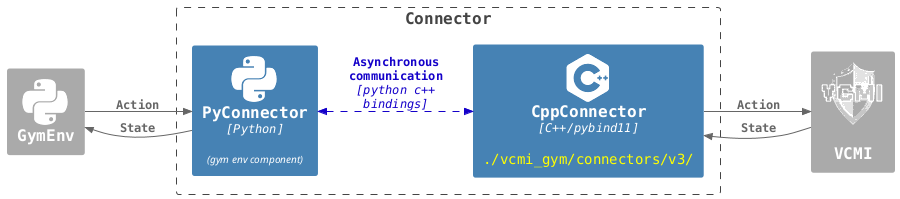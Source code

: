 @startuml "connector"

!include <C4/C4_Container>
!include <tupadr3/devicons2/cplusplus>
!include <tupadr3/devicons2/python>
!include <tupadr3/font-awesome/bar_chart>
!include <tupadr3/font-awesome/database>

skinparam DefaultFontName monospaced
<style>
note {  MaximumWidth 500 }
</style>

' Used in place of " " where line wrapping is undesired
!$nbsp = "<U+00A0>"

HIDE_STEREOTYPE()
LAYOUT_LEFT_RIGHT()
' LAYOUT_WITH_LEGEND()
SetDefaultLegendEntries("")

AddElementTag("local", $bgColor="SteelBlue", $borderColor="SteelBlue", $legendText="local component")
AddElementTag("ext", $bgColor="#aaa", $borderColor="#aaa", $legendText="external component")

AddRelTag("dashed", $lineThickness="1", $lineStyle="dashed")
AddRelTag("async", $textColor="#1400c9", $lineColor="#1400c9", $lineThickness="1", $lineStyle="dashed", $legendText="-")


''''''''''''''''''''''''''''''''''''''''''''''''''''''''''''''''''''''''''''''''
''''''''''''''''''''''''''''''''''''''''''''''''''''''''''''''''''''''''''''''''
''' FUNCTIONS
''''''''''''''''''''''''''''''''''''''''''''''''''''''''''''''''''''''''''''''''
''''''''''''''''''''''''''''''''''''''''''''''''''''''''''''''''''''''''''''''''

' Replace $search with $repl within $txt
!function $replace($txt, $search, $repl)
  !$replaced = ""
  !while %strpos($txt, $search) >= 0
    !$position = %strpos($txt, $search)
    !$replaced = $replaced + %substr($txt, 0, $position) + $repl
    !$txt = %substr($txt, $position + %strlen($search))
  !endwhile
  !return $replaced + $txt
!endfunction

' Allows to define a string in multiple lines, replacing "\n"
' with actual newlines (note: all literal newlines must be escaped)
!function $str($txt)
  !return $replace($txt, "\n", %newline())
!endfunction

!function $oneline($txt)
  !return $replace($txt, " ", $nbsp)
!endfunction

!function $loc($dir)
  !return "<color:yellow>" + $dir + "</color>"
!endfunction

!function $desc($txt)
  !return "<i><font:Arial><size:10>" + $txt + "</size></font></i>"
!endfunction

!function $desc2($txt, $dir)
  !return $desc($txt) + "\n\n" + $loc($dir)
!endfunction

''''''''''''''''''''''''''''''''''''''''''''''''''''''''''''''''''''''''''''''''
''''''''''''''''''''''''''''''''''''''''''''''''''''''''''''''''''''''''''''''''

Container(GymEnv, "GymEnv", $sprite="python", $tags="ext")
Boundary(Connector, "Connector") {
  Container(PyConnector, "PyConnector", "Python", $desc("(gym env component)"), $sprite="python", $tags="local")
  Container(CppConnector, "CppConnector", "C++/pybind11", $loc("./vcmi_gym/connectors/v3/"), $sprite="cplusplus", $tags="local")
}
Container(VCMI, "\nVCMI", $sprite="vcmi", $tags="ext")

' GymEnv <-> PyConnector : Function calls
Rel_D(GymEnv, PyConnector, "Action")
Rel_U(PyConnector, GymEnv, "State")
BiRel(PyConnector, CppConnector, "Asynchronous communication", "python c++ bindings", $tags="async")
Rel_D(CppConnector, VCMI, "Action")
Rel_U(VCMI, CppConnector, "State")

''''''''''''''''''''''''''''''''''''''''''''''''''''''''''''''''''''''''''''''''
''''''''''''''''''''''''''''''''''''''''''''''''''''''''''''''''''''''''''''''''
''' Sprites
''''''''''''''''''''''''''''''''''''''''''''''''''''''''''''''''''''''''''''''''
''''''''''''''''''''''''''''''''''''''''''''''''''''''''''''''''''''''''''''''''
sprite $vcmi [64x64/4] {
0000000000000000000000000000000061000000000000000000000000000000
000000000000000000000000000014G0QxU72000000000000000000000000000
000000000000000000000001144M2000g-ggggE7321000000000000000000000
000000000000000000006I1000GmI6TqglggggggggwggUUEEEEEDK0000000000
0000000000004O000000XH2698aqGG00g_gxggggggggwwggggcgP10000000000
000000000000000ULWWWGG0000000000g_hkggggggggllg_Lb_lML0000000000
00000000000L550gL000000000000000g_ggggggggghhwg_LL_hgL0000000000
02222210127N721gL012222222222200g_x_xx_xl__l_ll_NN__hM0122222000
LxGGGbg1gbGGGxLgRBlbGGGGGGGGG-R7h_xHGGGHw_x___-LHLLL_h0gwLbb_L00
Lx110GqgqG011lLg_L000UTOOPUM11Hh__gLHLLLrv___vrLMLLL__0ggLLL_L00
0Wrx000g000xwrLL_L001-N222IcYYYXvzlLLLwLLLk-kLLLwLLL_w0ggLLL_L00
00L_110a011xgkfL_L05Lx_hhh_vrrr_LL_LLLlkULLLLLlllLLL_b0ggLLL_L00
000Wr_40L_ra-gPQ-R7NLLbLbLbLLNR_LL_LLL_gkQQQQQ-__LLL_K0ggLLL_L00
0000GuOOOuG0Gfgfff-_lUkkkkkkk-ggKKvffeuKGGGGGLgw-kljq00aueeeuG00
00000000000000aQLLbv_hkggggggggg100000000001MfMggga0000000000000
000000000000000GeMLMbv__gggggggg00000000016LMggQeG00000000000000
00000000000000000GaMLLbv-lhgggggG0000001LbLLLPaG0000000000000000
00000000000000000000WPLLLbv-lhhg000015LLLLMKG0000000000000000000
0000000000000000000000GaLLLLbrv-155LLLLLOW0000000000000000000000
0000000000000000000000000GKLLLLLLLPPLKG0000000000000000000000000
0000000000000000000000000000GaPMMPKG0000000000000000000000000000
0000000000000000000000000000000GG0000000000000000000000000000000
}
